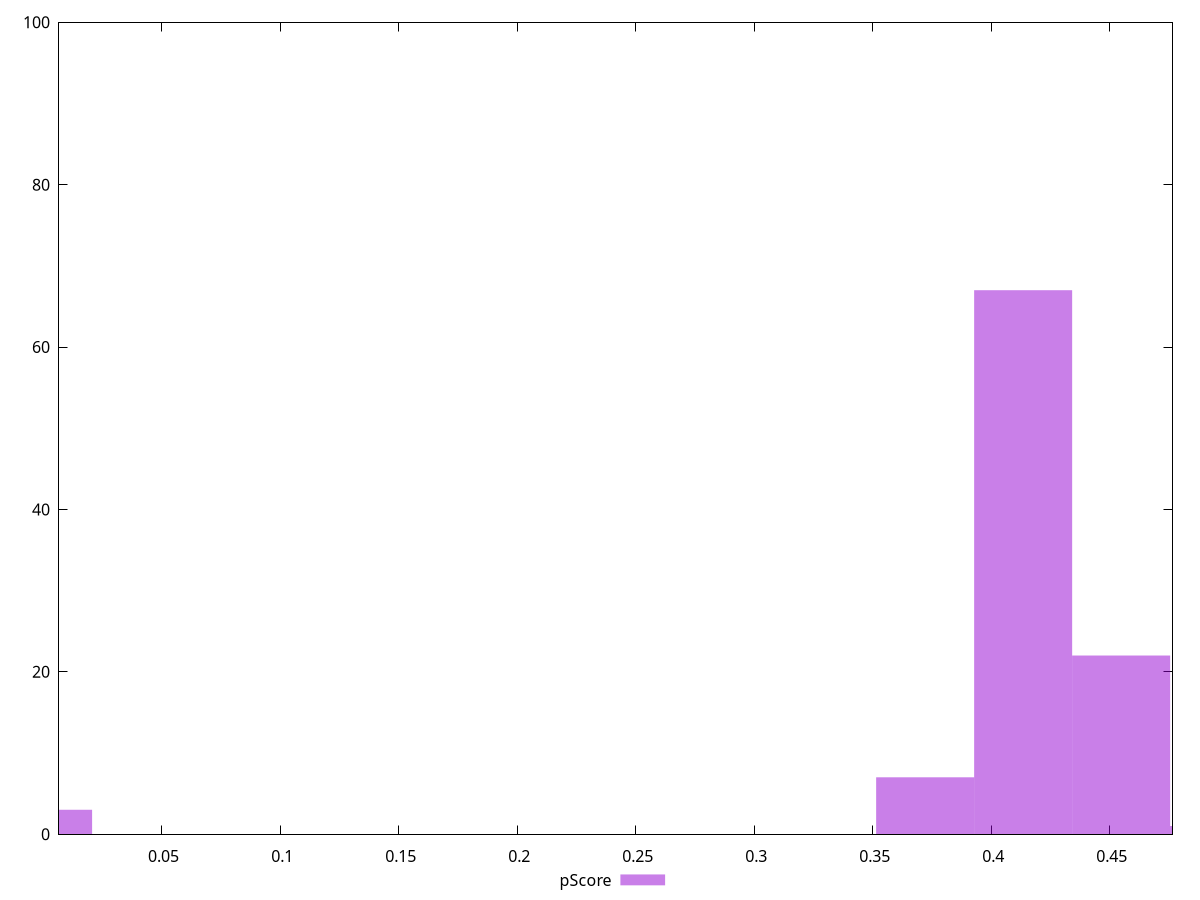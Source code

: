 reset

$pScore <<EOF
0.4134642744995259 67
0.4548107019494785 22
0.3721178470495733 7
0 3
0.496157129399431 1
EOF

set key outside below
set boxwidth 0.04134642744995259
set xrange [0.006705882352941173:0.4764705882352941]
set yrange [0:100]
set trange [0:100]
set style fill transparent solid 0.5 noborder
set terminal svg size 640, 490 enhanced background rgb 'white'
set output "reprap/render-blocking-resources/samples/pages+cached+noexternal+nomedia+nocss+nojs/pScore/histogram.svg"

plot $pScore title "pScore" with boxes

reset
